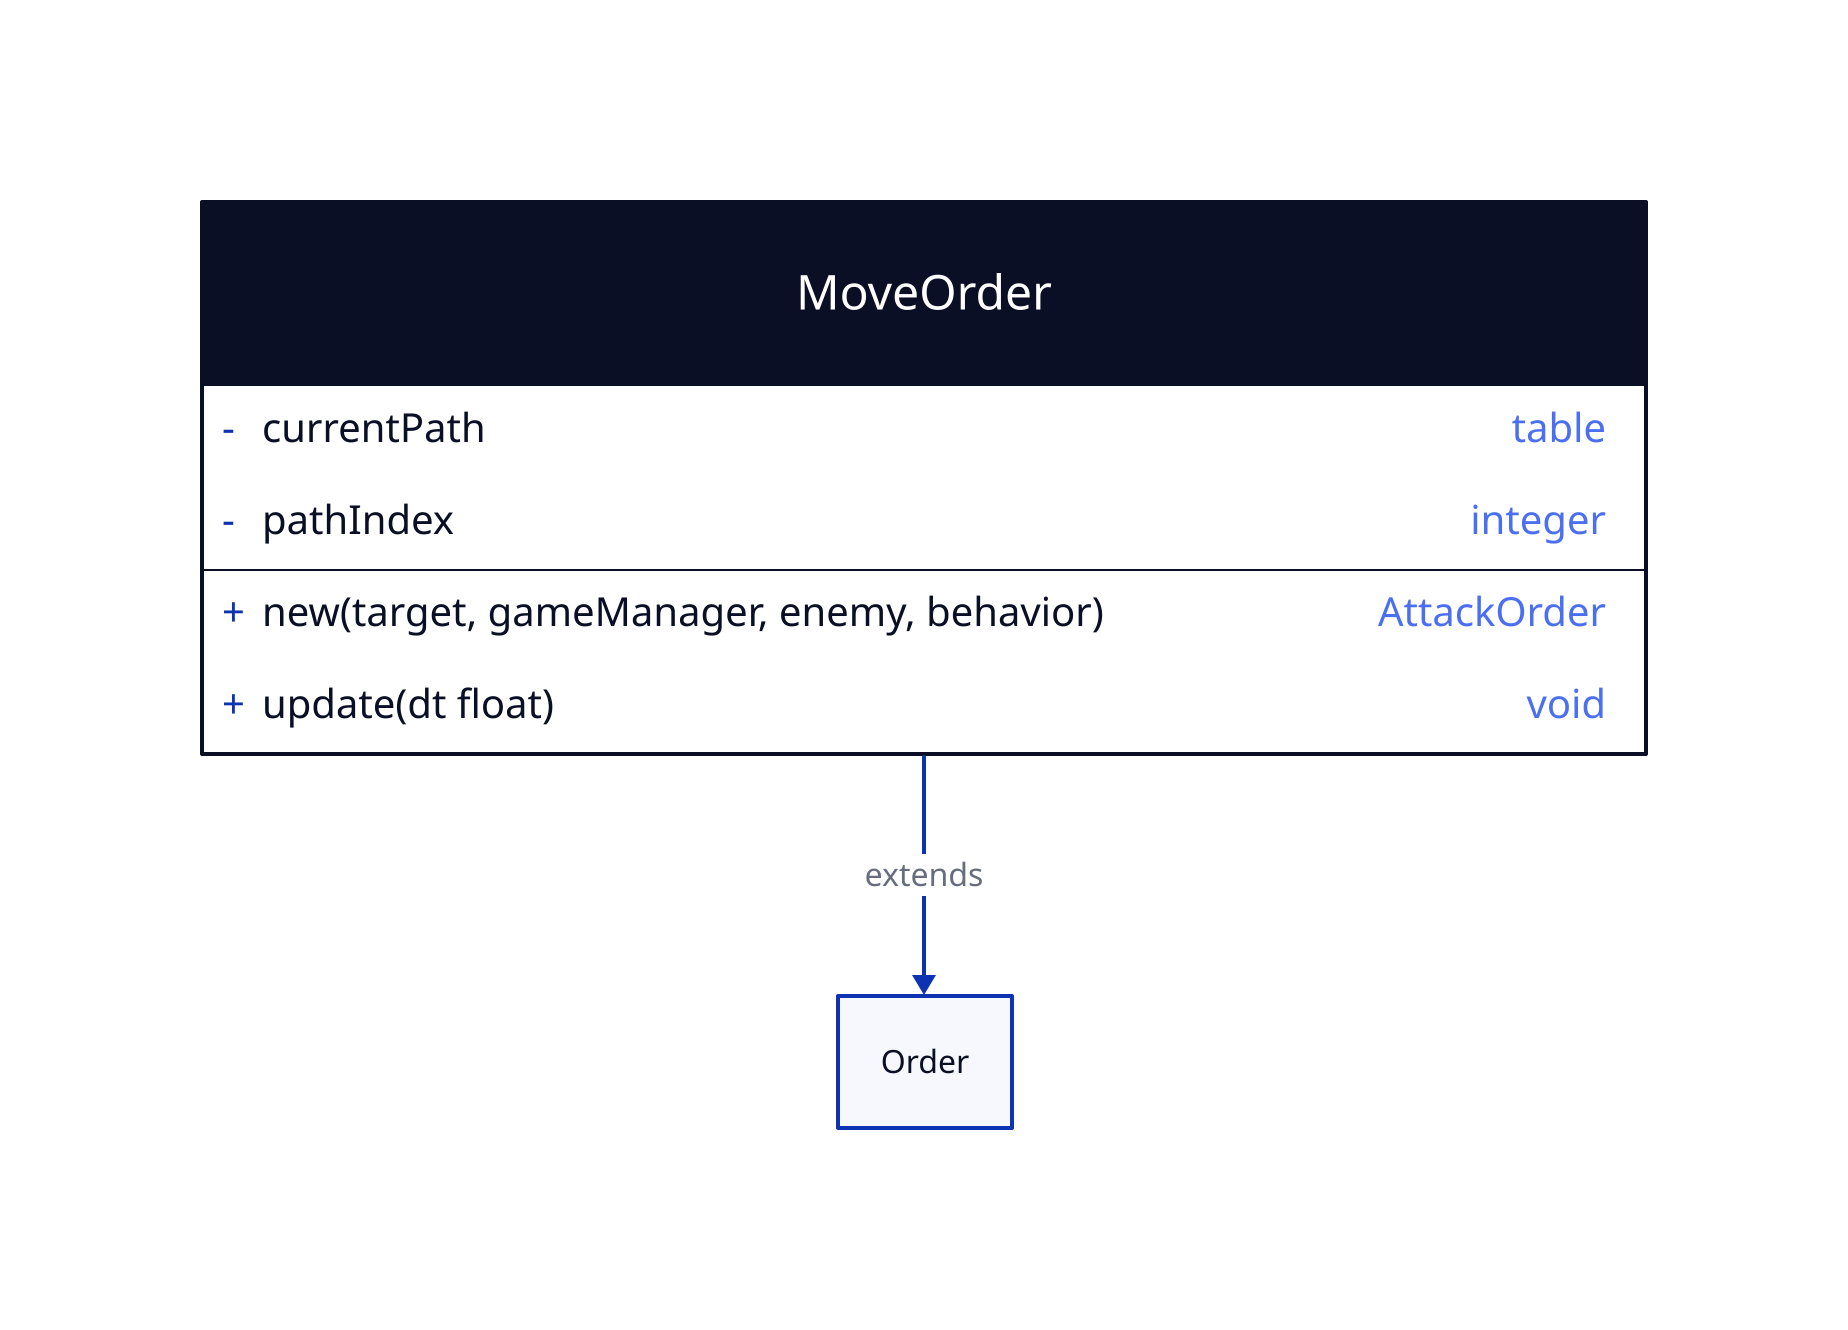 MoveOrder: {
  shape: class

  -currentPath: table
  -pathIndex: integer

  +new(target, gameManager, enemy, behavior): AttackOrder

  +update(dt float): void

}

MoveOrder -> Order: extends
